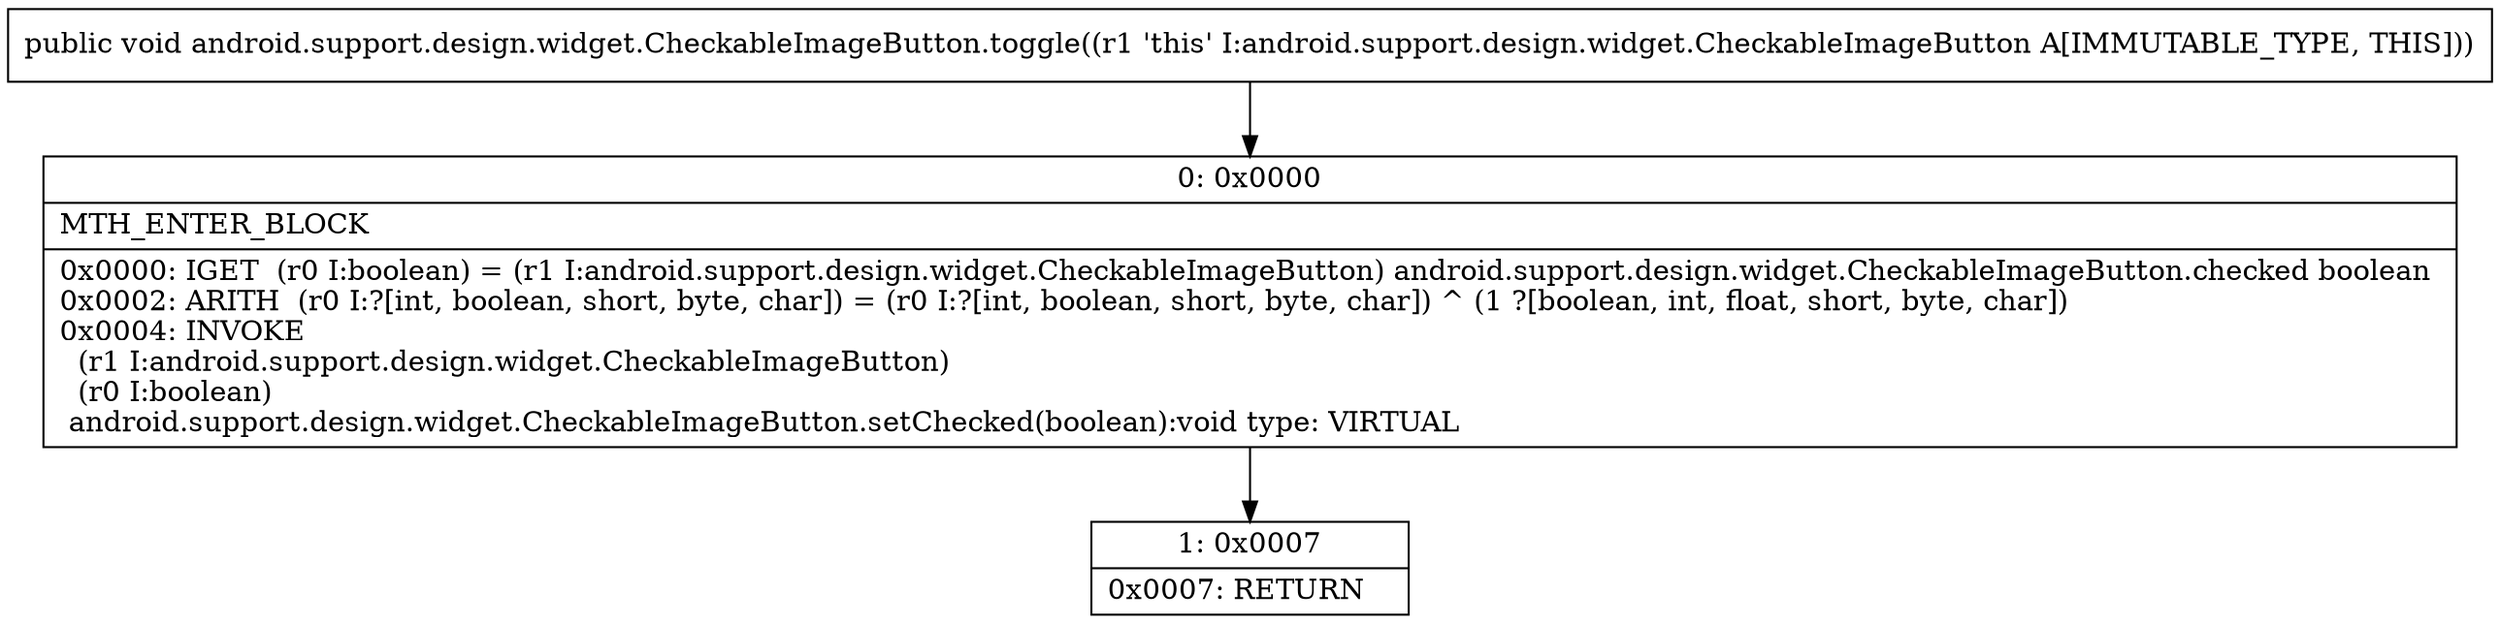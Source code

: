 digraph "CFG forandroid.support.design.widget.CheckableImageButton.toggle()V" {
Node_0 [shape=record,label="{0\:\ 0x0000|MTH_ENTER_BLOCK\l|0x0000: IGET  (r0 I:boolean) = (r1 I:android.support.design.widget.CheckableImageButton) android.support.design.widget.CheckableImageButton.checked boolean \l0x0002: ARITH  (r0 I:?[int, boolean, short, byte, char]) = (r0 I:?[int, boolean, short, byte, char]) ^ (1 ?[boolean, int, float, short, byte, char]) \l0x0004: INVOKE  \l  (r1 I:android.support.design.widget.CheckableImageButton)\l  (r0 I:boolean)\l android.support.design.widget.CheckableImageButton.setChecked(boolean):void type: VIRTUAL \l}"];
Node_1 [shape=record,label="{1\:\ 0x0007|0x0007: RETURN   \l}"];
MethodNode[shape=record,label="{public void android.support.design.widget.CheckableImageButton.toggle((r1 'this' I:android.support.design.widget.CheckableImageButton A[IMMUTABLE_TYPE, THIS])) }"];
MethodNode -> Node_0;
Node_0 -> Node_1;
}

